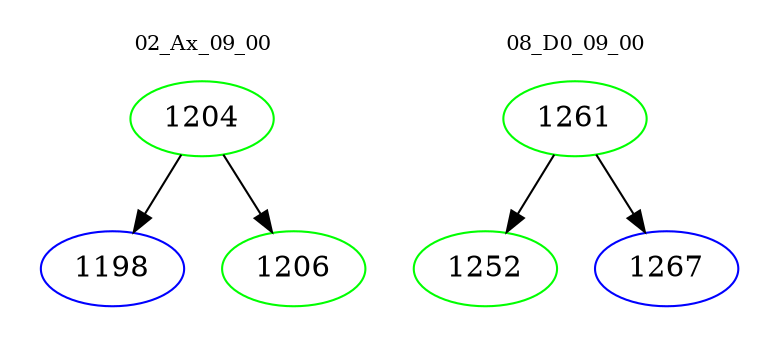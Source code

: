 digraph{
subgraph cluster_0 {
color = white
label = "02_Ax_09_00";
fontsize=10;
T0_1204 [label="1204", color="green"]
T0_1204 -> T0_1198 [color="black"]
T0_1198 [label="1198", color="blue"]
T0_1204 -> T0_1206 [color="black"]
T0_1206 [label="1206", color="green"]
}
subgraph cluster_1 {
color = white
label = "08_D0_09_00";
fontsize=10;
T1_1261 [label="1261", color="green"]
T1_1261 -> T1_1252 [color="black"]
T1_1252 [label="1252", color="green"]
T1_1261 -> T1_1267 [color="black"]
T1_1267 [label="1267", color="blue"]
}
}
